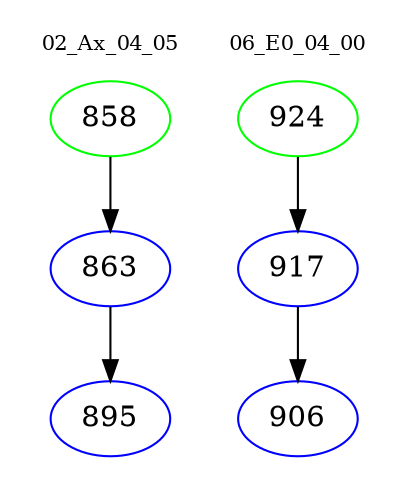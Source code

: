 digraph{
subgraph cluster_0 {
color = white
label = "02_Ax_04_05";
fontsize=10;
T0_858 [label="858", color="green"]
T0_858 -> T0_863 [color="black"]
T0_863 [label="863", color="blue"]
T0_863 -> T0_895 [color="black"]
T0_895 [label="895", color="blue"]
}
subgraph cluster_1 {
color = white
label = "06_E0_04_00";
fontsize=10;
T1_924 [label="924", color="green"]
T1_924 -> T1_917 [color="black"]
T1_917 [label="917", color="blue"]
T1_917 -> T1_906 [color="black"]
T1_906 [label="906", color="blue"]
}
}

